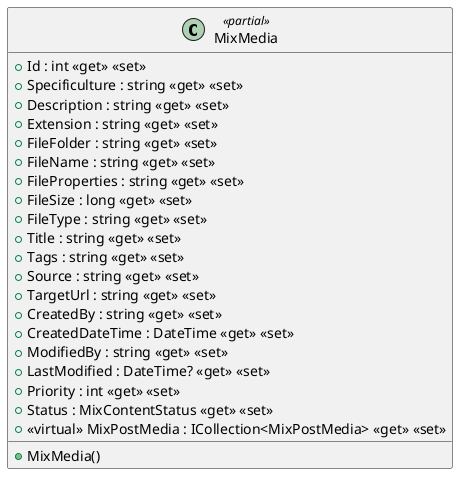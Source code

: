 @startuml
class MixMedia <<partial>> {
    + MixMedia()
    + Id : int <<get>> <<set>>
    + Specificulture : string <<get>> <<set>>
    + Description : string <<get>> <<set>>
    + Extension : string <<get>> <<set>>
    + FileFolder : string <<get>> <<set>>
    + FileName : string <<get>> <<set>>
    + FileProperties : string <<get>> <<set>>
    + FileSize : long <<get>> <<set>>
    + FileType : string <<get>> <<set>>
    + Title : string <<get>> <<set>>
    + Tags : string <<get>> <<set>>
    + Source : string <<get>> <<set>>
    + TargetUrl : string <<get>> <<set>>
    + CreatedBy : string <<get>> <<set>>
    + CreatedDateTime : DateTime <<get>> <<set>>
    + ModifiedBy : string <<get>> <<set>>
    + LastModified : DateTime? <<get>> <<set>>
    + Priority : int <<get>> <<set>>
    + Status : MixContentStatus <<get>> <<set>>
    + <<virtual>> MixPostMedia : ICollection<MixPostMedia> <<get>> <<set>>
}
@enduml
